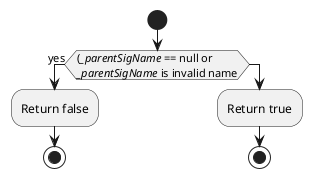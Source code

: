 @startuml
start
if((//_parentSigName// == null or
//_parentSigName// is invalid name) then (yes)
	:Return false;
	stop
else
	:Return true;
stop
@enduml